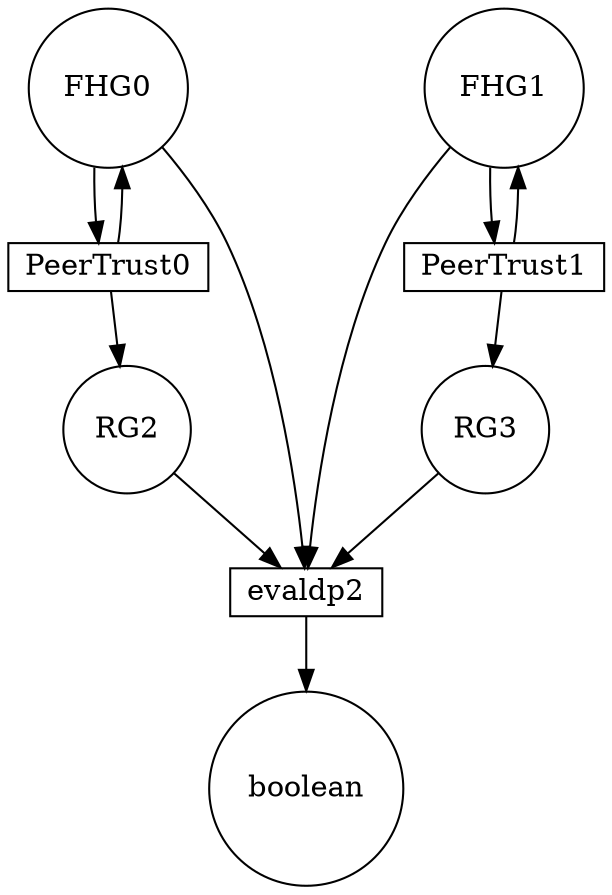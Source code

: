digraph G {FHG0[shape=circle,label=FHG0];PeerTrust0[shape=rect,height=0.01,width=1, label=PeerTrust0];FHG0 -> PeerTrust0[label=""];RG2[shape=circle,label=RG2];PeerTrust0[shape=box];PeerTrust0 -> RG2[label=""];FHG0[shape=circle,label=FHG0];PeerTrust0[shape=box];PeerTrust0 -> FHG0[label=""];FHG0[shape=circle,label=FHG0];evaldp2[shape=rect,height=0.01,width=1, label=evaldp2];FHG0 -> evaldp2[label=""];RG2[shape=circle,label=RG2];evaldp2[shape=rect,height=0.01,width=1, label=evaldp2];RG2 -> evaldp2[label=""];FHG1[shape=circle,label=FHG1];PeerTrust1[shape=rect,height=0.01,width=1, label=PeerTrust1];FHG1 -> PeerTrust1[label=""];RG3[shape=circle,label=RG3];PeerTrust1[shape=box];PeerTrust1 -> RG3[label=""];FHG1[shape=circle,label=FHG1];PeerTrust1[shape=box];PeerTrust1 -> FHG1[label=""];FHG1[shape=circle,label=FHG1];evaldp2[shape=rect,height=0.01,width=1, label=evaldp2];FHG1 -> evaldp2[label=""];RG3[shape=circle,label=RG3];evaldp2[shape=rect,height=0.01,width=1, label=evaldp2];RG3 -> evaldp2[label=""];boolean[shape=circle,label=boolean];evaldp2[shape=box];evaldp2 -> boolean[label=""];}